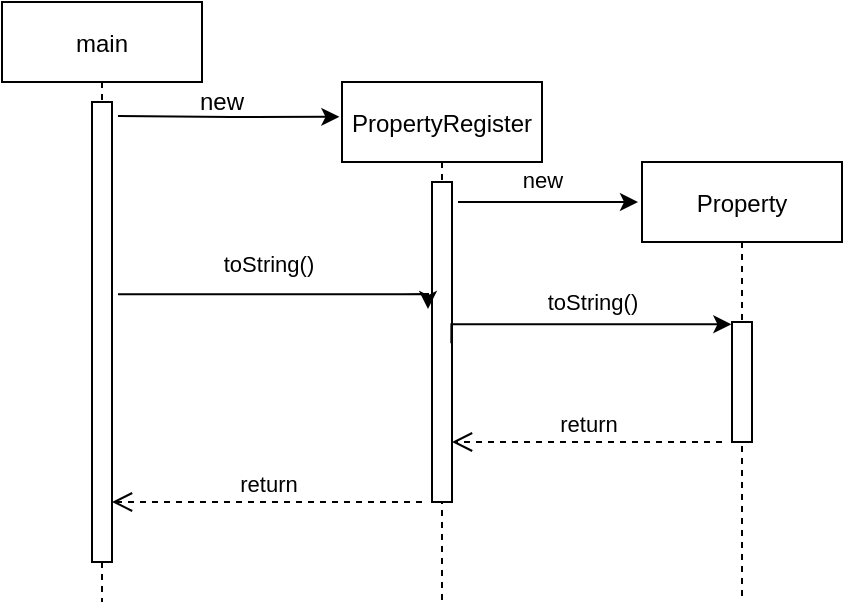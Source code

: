 <mxfile version="15.7.3" type="device"><diagram id="kgpKYQtTHZ0yAKxKKP6v" name="Page-1"><mxGraphModel dx="1022" dy="531" grid="1" gridSize="10" guides="1" tooltips="1" connect="1" arrows="1" fold="1" page="1" pageScale="1" pageWidth="850" pageHeight="1100" math="0" shadow="0"><root><mxCell id="0"/><mxCell id="1" parent="0"/><mxCell id="YxzJSyKx9tfSkaM289K3-18" value="main" style="shape=umlLifeline;perimeter=lifelinePerimeter;container=1;collapsible=0;recursiveResize=0;rounded=0;shadow=0;strokeWidth=1;" vertex="1" parent="1"><mxGeometry x="130" y="80" width="100" height="300" as="geometry"/></mxCell><mxCell id="YxzJSyKx9tfSkaM289K3-19" value="" style="points=[];perimeter=orthogonalPerimeter;rounded=0;shadow=0;strokeWidth=1;" vertex="1" parent="YxzJSyKx9tfSkaM289K3-18"><mxGeometry x="45" y="50" width="10" height="230" as="geometry"/></mxCell><mxCell id="YxzJSyKx9tfSkaM289K3-42" value="return" style="html=1;verticalAlign=bottom;endArrow=open;dashed=1;endSize=8;exitX=-0.311;exitY=0.992;exitDx=0;exitDy=0;exitPerimeter=0;" edge="1" parent="YxzJSyKx9tfSkaM289K3-18"><mxGeometry relative="1" as="geometry"><mxPoint x="210" y="250" as="sourcePoint"/><mxPoint x="55" y="250" as="targetPoint"/><Array as="points"><mxPoint x="155" y="250"/></Array></mxGeometry></mxCell><mxCell id="YxzJSyKx9tfSkaM289K3-20" value="PropertyRegister" style="shape=umlLifeline;perimeter=lifelinePerimeter;container=1;collapsible=0;recursiveResize=0;rounded=0;shadow=0;strokeWidth=1;" vertex="1" parent="1"><mxGeometry x="300" y="120" width="100" height="260" as="geometry"/></mxCell><mxCell id="YxzJSyKx9tfSkaM289K3-21" value="" style="points=[];perimeter=orthogonalPerimeter;rounded=0;shadow=0;strokeWidth=1;" vertex="1" parent="YxzJSyKx9tfSkaM289K3-20"><mxGeometry x="45" y="50" width="10" height="160" as="geometry"/></mxCell><mxCell id="YxzJSyKx9tfSkaM289K3-41" value="return" style="html=1;verticalAlign=bottom;endArrow=open;dashed=1;endSize=8;exitX=-0.311;exitY=0.992;exitDx=0;exitDy=0;exitPerimeter=0;" edge="1" parent="YxzJSyKx9tfSkaM289K3-20"><mxGeometry relative="1" as="geometry"><mxPoint x="190" y="180" as="sourcePoint"/><mxPoint x="55" y="180" as="targetPoint"/><Array as="points"><mxPoint x="135" y="180"/></Array></mxGeometry></mxCell><mxCell id="YxzJSyKx9tfSkaM289K3-23" value="new" style="text;html=1;strokeColor=none;fillColor=none;align=center;verticalAlign=middle;whiteSpace=wrap;rounded=0;" vertex="1" parent="1"><mxGeometry x="220" y="120" width="40" height="20" as="geometry"/></mxCell><mxCell id="YxzJSyKx9tfSkaM289K3-24" style="edgeStyle=orthogonalEdgeStyle;rounded=0;orthogonalLoop=1;jettySize=auto;html=1;entryX=-0.013;entryY=0.067;entryDx=0;entryDy=0;entryPerimeter=0;" edge="1" parent="1" target="YxzJSyKx9tfSkaM289K3-20"><mxGeometry relative="1" as="geometry"><mxPoint x="188" y="137" as="sourcePoint"/></mxGeometry></mxCell><mxCell id="YxzJSyKx9tfSkaM289K3-27" value="Property" style="shape=umlLifeline;perimeter=lifelinePerimeter;container=1;collapsible=0;recursiveResize=0;rounded=0;shadow=0;strokeWidth=1;" vertex="1" parent="1"><mxGeometry x="450" y="160" width="100" height="220" as="geometry"/></mxCell><mxCell id="YxzJSyKx9tfSkaM289K3-28" value="" style="points=[];perimeter=orthogonalPerimeter;rounded=0;shadow=0;strokeWidth=1;" vertex="1" parent="YxzJSyKx9tfSkaM289K3-27"><mxGeometry x="45" y="80" width="10" height="60" as="geometry"/></mxCell><mxCell id="YxzJSyKx9tfSkaM289K3-29" style="edgeStyle=orthogonalEdgeStyle;rounded=0;orthogonalLoop=1;jettySize=auto;html=1;" edge="1" parent="1"><mxGeometry relative="1" as="geometry"><mxPoint x="358" y="180" as="sourcePoint"/><mxPoint x="448" y="180" as="targetPoint"/></mxGeometry></mxCell><mxCell id="YxzJSyKx9tfSkaM289K3-30" value="new" style="edgeLabel;html=1;align=center;verticalAlign=middle;resizable=0;points=[];" vertex="1" connectable="0" parent="YxzJSyKx9tfSkaM289K3-29"><mxGeometry x="-0.234" y="-1" relative="1" as="geometry"><mxPoint x="7" y="-12" as="offset"/></mxGeometry></mxCell><mxCell id="YxzJSyKx9tfSkaM289K3-32" value="toString()" style="edgeLabel;html=1;align=center;verticalAlign=middle;resizable=0;points=[];" vertex="1" connectable="0" parent="1"><mxGeometry x="424.996" y="229.996" as="geometry"/></mxCell><mxCell id="YxzJSyKx9tfSkaM289K3-34" style="edgeStyle=orthogonalEdgeStyle;rounded=0;orthogonalLoop=1;jettySize=auto;html=1;exitX=1.3;exitY=0.418;exitDx=0;exitDy=0;exitPerimeter=0;entryX=-0.2;entryY=0.397;entryDx=0;entryDy=0;entryPerimeter=0;" edge="1" parent="1" source="YxzJSyKx9tfSkaM289K3-19" target="YxzJSyKx9tfSkaM289K3-21"><mxGeometry relative="1" as="geometry"><mxPoint x="200" y="226" as="sourcePoint"/><mxPoint x="290" y="226" as="targetPoint"/><Array as="points"><mxPoint x="330" y="226"/><mxPoint x="330" y="226"/></Array></mxGeometry></mxCell><mxCell id="YxzJSyKx9tfSkaM289K3-35" value="toString()" style="edgeLabel;html=1;align=center;verticalAlign=middle;resizable=0;points=[];" vertex="1" connectable="0" parent="YxzJSyKx9tfSkaM289K3-34"><mxGeometry x="-0.169" y="-1" relative="1" as="geometry"><mxPoint x="7" y="-16" as="offset"/></mxGeometry></mxCell><mxCell id="YxzJSyKx9tfSkaM289K3-38" style="edgeStyle=orthogonalEdgeStyle;rounded=0;orthogonalLoop=1;jettySize=auto;html=1;entryX=-0.033;entryY=0.019;entryDx=0;entryDy=0;entryPerimeter=0;exitX=0.967;exitY=0.504;exitDx=0;exitDy=0;exitPerimeter=0;" edge="1" parent="1" source="YxzJSyKx9tfSkaM289K3-21" target="YxzJSyKx9tfSkaM289K3-28"><mxGeometry relative="1" as="geometry"><mxPoint x="360" y="241" as="sourcePoint"/><mxPoint x="490" y="246" as="targetPoint"/><Array as="points"><mxPoint x="355" y="241"/></Array></mxGeometry></mxCell></root></mxGraphModel></diagram></mxfile>